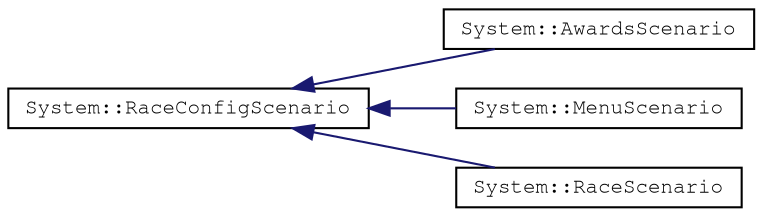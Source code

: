 digraph "Graphical Class Hierarchy"
{
 // LATEX_PDF_SIZE
  edge [fontname="FreeMono",fontsize="10",labelfontname="FreeMono",labelfontsize="10"];
  node [fontname="FreeMono",fontsize="10",shape=record];
  rankdir="LR";
  Node0 [label="System::RaceConfigScenario",height=0.2,width=0.4,color="black", fillcolor="white", style="filled",URL="$class_system_1_1_race_config_scenario.html",tooltip=" "];
  Node0 -> Node1 [dir="back",color="midnightblue",fontsize="10",style="solid",fontname="FreeMono"];
  Node1 [label="System::AwardsScenario",height=0.2,width=0.4,color="black", fillcolor="white", style="filled",URL="$class_system_1_1_awards_scenario.html",tooltip=" "];
  Node0 -> Node2 [dir="back",color="midnightblue",fontsize="10",style="solid",fontname="FreeMono"];
  Node2 [label="System::MenuScenario",height=0.2,width=0.4,color="black", fillcolor="white", style="filled",URL="$class_system_1_1_menu_scenario.html",tooltip=" "];
  Node0 -> Node3 [dir="back",color="midnightblue",fontsize="10",style="solid",fontname="FreeMono"];
  Node3 [label="System::RaceScenario",height=0.2,width=0.4,color="black", fillcolor="white", style="filled",URL="$class_system_1_1_race_scenario.html",tooltip=" "];
}
